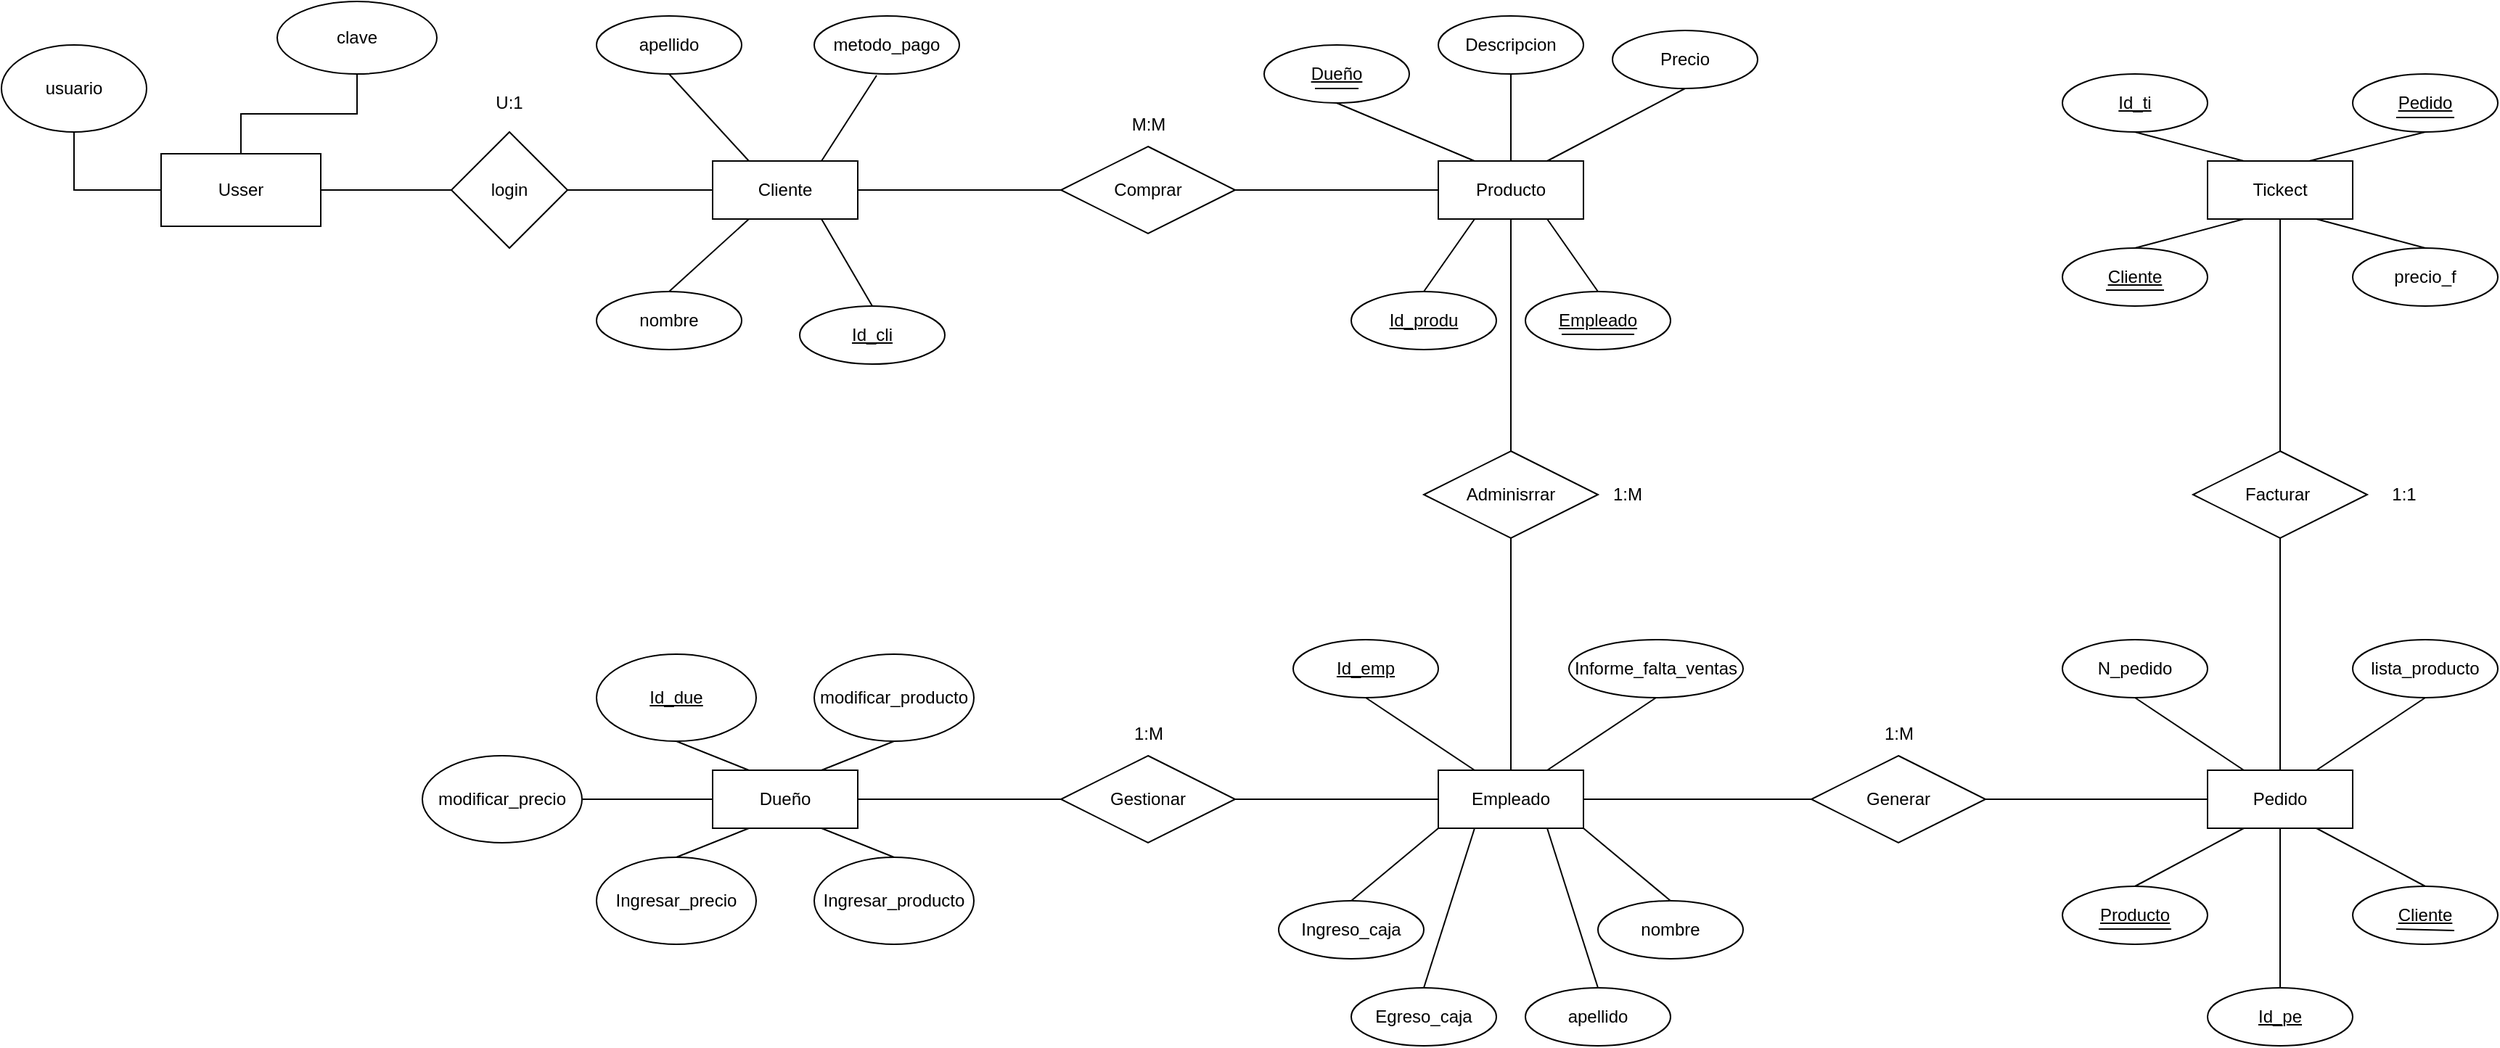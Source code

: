 <mxfile version="21.2.1" type="device">
  <diagram name="Página-1" id="8Ug8fFl8fjnGmv9rclt-">
    <mxGraphModel dx="1907" dy="645" grid="1" gridSize="10" guides="1" tooltips="1" connect="1" arrows="1" fold="1" page="1" pageScale="1" pageWidth="827" pageHeight="1169" math="0" shadow="0">
      <root>
        <mxCell id="0" />
        <mxCell id="1" parent="0" />
        <mxCell id="BpLa_ssaulW1l6H_9I5X-1" value="Cliente" style="whiteSpace=wrap;html=1;align=center;" parent="1" vertex="1">
          <mxGeometry x="-50" y="340" width="100" height="40" as="geometry" />
        </mxCell>
        <mxCell id="BpLa_ssaulW1l6H_9I5X-2" value="nombre" style="ellipse;whiteSpace=wrap;html=1;align=center;" parent="1" vertex="1">
          <mxGeometry x="-130" y="430" width="100" height="40" as="geometry" />
        </mxCell>
        <mxCell id="BpLa_ssaulW1l6H_9I5X-4" value="apellido" style="ellipse;whiteSpace=wrap;html=1;align=center;" parent="1" vertex="1">
          <mxGeometry x="-130" y="240" width="100" height="40" as="geometry" />
        </mxCell>
        <mxCell id="BpLa_ssaulW1l6H_9I5X-5" value="metodo_pago" style="ellipse;whiteSpace=wrap;html=1;align=center;" parent="1" vertex="1">
          <mxGeometry x="20" y="240" width="100" height="40" as="geometry" />
        </mxCell>
        <mxCell id="BpLa_ssaulW1l6H_9I5X-7" value="" style="endArrow=none;html=1;rounded=0;exitX=0.75;exitY=1;exitDx=0;exitDy=0;entryX=0.5;entryY=0;entryDx=0;entryDy=0;" parent="1" source="BpLa_ssaulW1l6H_9I5X-1" target="BpLa_ssaulW1l6H_9I5X-21" edge="1">
          <mxGeometry relative="1" as="geometry">
            <mxPoint x="50" y="359.5" as="sourcePoint" />
            <mxPoint x="70" y="440" as="targetPoint" />
          </mxGeometry>
        </mxCell>
        <mxCell id="BpLa_ssaulW1l6H_9I5X-8" value="" style="endArrow=none;html=1;rounded=0;entryX=0.5;entryY=0;entryDx=0;entryDy=0;exitX=0.25;exitY=1;exitDx=0;exitDy=0;" parent="1" source="BpLa_ssaulW1l6H_9I5X-1" target="BpLa_ssaulW1l6H_9I5X-2" edge="1">
          <mxGeometry relative="1" as="geometry">
            <mxPoint x="35" y="390" as="sourcePoint" />
            <mxPoint x="60" y="480" as="targetPoint" />
          </mxGeometry>
        </mxCell>
        <mxCell id="BpLa_ssaulW1l6H_9I5X-9" value="" style="endArrow=none;html=1;rounded=0;entryX=0.5;entryY=1;entryDx=0;entryDy=0;exitX=0.25;exitY=0;exitDx=0;exitDy=0;" parent="1" source="BpLa_ssaulW1l6H_9I5X-1" target="BpLa_ssaulW1l6H_9I5X-4" edge="1">
          <mxGeometry relative="1" as="geometry">
            <mxPoint x="-15" y="390" as="sourcePoint" />
            <mxPoint x="-70" y="450" as="targetPoint" />
          </mxGeometry>
        </mxCell>
        <mxCell id="BpLa_ssaulW1l6H_9I5X-10" value="" style="endArrow=none;html=1;rounded=0;entryX=0.43;entryY=1.025;entryDx=0;entryDy=0;exitX=0.75;exitY=0;exitDx=0;exitDy=0;entryPerimeter=0;" parent="1" source="BpLa_ssaulW1l6H_9I5X-1" target="BpLa_ssaulW1l6H_9I5X-5" edge="1">
          <mxGeometry relative="1" as="geometry">
            <mxPoint x="45" y="340" as="sourcePoint" />
            <mxPoint y="280" as="targetPoint" />
          </mxGeometry>
        </mxCell>
        <mxCell id="BpLa_ssaulW1l6H_9I5X-14" value="Comprar" style="shape=rhombus;perimeter=rhombusPerimeter;whiteSpace=wrap;html=1;align=center;" parent="1" vertex="1">
          <mxGeometry x="190" y="330" width="120" height="60" as="geometry" />
        </mxCell>
        <mxCell id="BpLa_ssaulW1l6H_9I5X-16" value="Producto" style="whiteSpace=wrap;html=1;align=center;" parent="1" vertex="1">
          <mxGeometry x="450" y="340" width="100" height="40" as="geometry" />
        </mxCell>
        <mxCell id="BpLa_ssaulW1l6H_9I5X-17" value="" style="endArrow=none;html=1;rounded=0;exitX=1;exitY=0.5;exitDx=0;exitDy=0;entryX=0;entryY=0.5;entryDx=0;entryDy=0;" parent="1" source="BpLa_ssaulW1l6H_9I5X-1" target="BpLa_ssaulW1l6H_9I5X-14" edge="1">
          <mxGeometry relative="1" as="geometry">
            <mxPoint x="110" y="430" as="sourcePoint" />
            <mxPoint x="270" y="430" as="targetPoint" />
          </mxGeometry>
        </mxCell>
        <mxCell id="BpLa_ssaulW1l6H_9I5X-18" value="" style="endArrow=none;html=1;rounded=0;exitX=1;exitY=0.5;exitDx=0;exitDy=0;entryX=0;entryY=0.5;entryDx=0;entryDy=0;" parent="1" source="BpLa_ssaulW1l6H_9I5X-14" target="BpLa_ssaulW1l6H_9I5X-16" edge="1">
          <mxGeometry relative="1" as="geometry">
            <mxPoint x="370" y="380" as="sourcePoint" />
            <mxPoint x="510" y="380" as="targetPoint" />
          </mxGeometry>
        </mxCell>
        <mxCell id="BpLa_ssaulW1l6H_9I5X-19" value="M:M" style="text;html=1;align=center;verticalAlign=middle;resizable=0;points=[];autosize=1;strokeColor=none;fillColor=none;" parent="1" vertex="1">
          <mxGeometry x="225" y="300" width="50" height="30" as="geometry" />
        </mxCell>
        <mxCell id="BpLa_ssaulW1l6H_9I5X-21" value="Id_cli" style="ellipse;whiteSpace=wrap;html=1;align=center;fontStyle=4;" parent="1" vertex="1">
          <mxGeometry x="10" y="440" width="100" height="40" as="geometry" />
        </mxCell>
        <mxCell id="BpLa_ssaulW1l6H_9I5X-22" value="Id_produ" style="ellipse;whiteSpace=wrap;html=1;align=center;fontStyle=4;" parent="1" vertex="1">
          <mxGeometry x="390" y="430" width="100" height="40" as="geometry" />
        </mxCell>
        <mxCell id="BpLa_ssaulW1l6H_9I5X-23" value="Descripcion" style="ellipse;whiteSpace=wrap;html=1;align=center;" parent="1" vertex="1">
          <mxGeometry x="450" y="240" width="100" height="40" as="geometry" />
        </mxCell>
        <mxCell id="BpLa_ssaulW1l6H_9I5X-24" value="Precio" style="ellipse;whiteSpace=wrap;html=1;align=center;" parent="1" vertex="1">
          <mxGeometry x="570" y="250" width="100" height="40" as="geometry" />
        </mxCell>
        <mxCell id="BpLa_ssaulW1l6H_9I5X-25" value="" style="endArrow=none;html=1;rounded=0;exitX=0.25;exitY=1;exitDx=0;exitDy=0;entryX=0.5;entryY=0;entryDx=0;entryDy=0;" parent="1" source="BpLa_ssaulW1l6H_9I5X-16" target="BpLa_ssaulW1l6H_9I5X-22" edge="1">
          <mxGeometry relative="1" as="geometry">
            <mxPoint x="670" y="410" as="sourcePoint" />
            <mxPoint x="705" y="470" as="targetPoint" />
          </mxGeometry>
        </mxCell>
        <mxCell id="BpLa_ssaulW1l6H_9I5X-26" value="" style="endArrow=none;html=1;rounded=0;exitX=0.5;exitY=1;exitDx=0;exitDy=0;entryX=0.5;entryY=0;entryDx=0;entryDy=0;" parent="1" source="BpLa_ssaulW1l6H_9I5X-23" target="BpLa_ssaulW1l6H_9I5X-16" edge="1">
          <mxGeometry relative="1" as="geometry">
            <mxPoint x="530" y="260" as="sourcePoint" />
            <mxPoint x="470" y="310" as="targetPoint" />
          </mxGeometry>
        </mxCell>
        <mxCell id="BpLa_ssaulW1l6H_9I5X-28" value="" style="endArrow=none;html=1;rounded=0;exitX=0.5;exitY=1;exitDx=0;exitDy=0;entryX=0.75;entryY=0;entryDx=0;entryDy=0;" parent="1" source="BpLa_ssaulW1l6H_9I5X-24" target="BpLa_ssaulW1l6H_9I5X-16" edge="1">
          <mxGeometry relative="1" as="geometry">
            <mxPoint x="505" y="250" as="sourcePoint" />
            <mxPoint x="540" y="310" as="targetPoint" />
          </mxGeometry>
        </mxCell>
        <mxCell id="BpLa_ssaulW1l6H_9I5X-29" value="Adminisrrar" style="shape=rhombus;perimeter=rhombusPerimeter;whiteSpace=wrap;html=1;align=center;" parent="1" vertex="1">
          <mxGeometry x="440" y="540" width="120" height="60" as="geometry" />
        </mxCell>
        <mxCell id="BpLa_ssaulW1l6H_9I5X-30" value="" style="endArrow=none;html=1;rounded=0;exitX=0.5;exitY=0;exitDx=0;exitDy=0;entryX=0.5;entryY=1;entryDx=0;entryDy=0;" parent="1" source="BpLa_ssaulW1l6H_9I5X-29" target="BpLa_ssaulW1l6H_9I5X-16" edge="1">
          <mxGeometry relative="1" as="geometry">
            <mxPoint x="510" y="420" as="sourcePoint" />
            <mxPoint x="670" y="420" as="targetPoint" />
          </mxGeometry>
        </mxCell>
        <mxCell id="BpLa_ssaulW1l6H_9I5X-31" value="" style="endArrow=none;html=1;rounded=0;" parent="1" source="BpLa_ssaulW1l6H_9I5X-32" target="BpLa_ssaulW1l6H_9I5X-29" edge="1">
          <mxGeometry relative="1" as="geometry">
            <mxPoint x="499.5" y="760" as="sourcePoint" />
            <mxPoint x="499.5" y="600" as="targetPoint" />
          </mxGeometry>
        </mxCell>
        <mxCell id="BpLa_ssaulW1l6H_9I5X-32" value="Empleado" style="whiteSpace=wrap;html=1;align=center;" parent="1" vertex="1">
          <mxGeometry x="450" y="760" width="100" height="40" as="geometry" />
        </mxCell>
        <mxCell id="BpLa_ssaulW1l6H_9I5X-33" value="Dueño" style="whiteSpace=wrap;html=1;align=center;" parent="1" vertex="1">
          <mxGeometry x="-50" y="760" width="100" height="40" as="geometry" />
        </mxCell>
        <mxCell id="BpLa_ssaulW1l6H_9I5X-34" value="Gestionar" style="shape=rhombus;perimeter=rhombusPerimeter;whiteSpace=wrap;html=1;align=center;" parent="1" vertex="1">
          <mxGeometry x="190" y="750" width="120" height="60" as="geometry" />
        </mxCell>
        <mxCell id="BpLa_ssaulW1l6H_9I5X-35" value="" style="endArrow=none;html=1;rounded=0;" parent="1" source="BpLa_ssaulW1l6H_9I5X-33" target="BpLa_ssaulW1l6H_9I5X-34" edge="1">
          <mxGeometry relative="1" as="geometry">
            <mxPoint x="50" y="779.5" as="sourcePoint" />
            <mxPoint x="190" y="779.5" as="targetPoint" />
          </mxGeometry>
        </mxCell>
        <mxCell id="BpLa_ssaulW1l6H_9I5X-36" value="" style="endArrow=none;html=1;rounded=0;entryX=0;entryY=0.5;entryDx=0;entryDy=0;" parent="1" source="BpLa_ssaulW1l6H_9I5X-34" target="BpLa_ssaulW1l6H_9I5X-32" edge="1">
          <mxGeometry relative="1" as="geometry">
            <mxPoint x="300" y="779.5" as="sourcePoint" />
            <mxPoint x="430" y="779.5" as="targetPoint" />
          </mxGeometry>
        </mxCell>
        <mxCell id="BpLa_ssaulW1l6H_9I5X-37" value="1:M" style="text;html=1;align=center;verticalAlign=middle;resizable=0;points=[];autosize=1;strokeColor=none;fillColor=none;" parent="1" vertex="1">
          <mxGeometry x="230" y="720" width="40" height="30" as="geometry" />
        </mxCell>
        <mxCell id="BpLa_ssaulW1l6H_9I5X-38" value="1:M" style="text;html=1;align=center;verticalAlign=middle;resizable=0;points=[];autosize=1;strokeColor=none;fillColor=none;" parent="1" vertex="1">
          <mxGeometry x="560" y="555" width="40" height="30" as="geometry" />
        </mxCell>
        <mxCell id="BpLa_ssaulW1l6H_9I5X-39" value="Id_due" style="ellipse;whiteSpace=wrap;html=1;align=center;fontStyle=4;" parent="1" vertex="1">
          <mxGeometry x="-130" y="680" width="110" height="60" as="geometry" />
        </mxCell>
        <mxCell id="BpLa_ssaulW1l6H_9I5X-41" value="modificar_producto" style="ellipse;whiteSpace=wrap;html=1;align=center;" parent="1" vertex="1">
          <mxGeometry x="20" y="680" width="110" height="60" as="geometry" />
        </mxCell>
        <mxCell id="BpLa_ssaulW1l6H_9I5X-42" value="Ingresar_producto" style="ellipse;whiteSpace=wrap;html=1;align=center;" parent="1" vertex="1">
          <mxGeometry x="20" y="820" width="110" height="60" as="geometry" />
        </mxCell>
        <mxCell id="BpLa_ssaulW1l6H_9I5X-43" value="Ingresar_precio" style="ellipse;whiteSpace=wrap;html=1;align=center;" parent="1" vertex="1">
          <mxGeometry x="-130" y="820" width="110" height="60" as="geometry" />
        </mxCell>
        <mxCell id="BpLa_ssaulW1l6H_9I5X-44" value="modificar_precio" style="ellipse;whiteSpace=wrap;html=1;align=center;" parent="1" vertex="1">
          <mxGeometry x="-250" y="750" width="110" height="60" as="geometry" />
        </mxCell>
        <mxCell id="BpLa_ssaulW1l6H_9I5X-46" value="Empleado" style="ellipse;whiteSpace=wrap;html=1;align=center;fontStyle=4" parent="1" vertex="1">
          <mxGeometry x="510" y="430" width="100" height="40" as="geometry" />
        </mxCell>
        <mxCell id="BpLa_ssaulW1l6H_9I5X-47" value="Dueño" style="ellipse;whiteSpace=wrap;html=1;align=center;fontStyle=4" parent="1" vertex="1">
          <mxGeometry x="330" y="260" width="100" height="40" as="geometry" />
        </mxCell>
        <mxCell id="BpLa_ssaulW1l6H_9I5X-49" value="" style="endArrow=none;html=1;rounded=0;exitX=0.5;exitY=1;exitDx=0;exitDy=0;entryX=0.25;entryY=0;entryDx=0;entryDy=0;" parent="1" source="BpLa_ssaulW1l6H_9I5X-47" target="BpLa_ssaulW1l6H_9I5X-16" edge="1">
          <mxGeometry relative="1" as="geometry">
            <mxPoint x="450" y="290" as="sourcePoint" />
            <mxPoint x="355" y="340" as="targetPoint" />
          </mxGeometry>
        </mxCell>
        <mxCell id="BpLa_ssaulW1l6H_9I5X-50" value="" style="endArrow=none;html=1;rounded=0;exitX=0.75;exitY=1;exitDx=0;exitDy=0;entryX=0.5;entryY=0;entryDx=0;entryDy=0;" parent="1" source="BpLa_ssaulW1l6H_9I5X-16" target="BpLa_ssaulW1l6H_9I5X-46" edge="1">
          <mxGeometry relative="1" as="geometry">
            <mxPoint x="630" y="300" as="sourcePoint" />
            <mxPoint x="535" y="350" as="targetPoint" />
          </mxGeometry>
        </mxCell>
        <mxCell id="BpLa_ssaulW1l6H_9I5X-52" value="" style="endArrow=none;html=1;rounded=0;entryX=0.5;entryY=0;entryDx=0;entryDy=0;" parent="1" edge="1">
          <mxGeometry relative="1" as="geometry">
            <mxPoint x="585" y="459.5" as="sourcePoint" />
            <mxPoint x="535" y="459.5" as="targetPoint" />
          </mxGeometry>
        </mxCell>
        <mxCell id="BpLa_ssaulW1l6H_9I5X-53" value="" style="endArrow=none;html=1;rounded=0;entryX=0.5;entryY=0;entryDx=0;entryDy=0;" parent="1" edge="1">
          <mxGeometry relative="1" as="geometry">
            <mxPoint x="395" y="290" as="sourcePoint" />
            <mxPoint x="365" y="290" as="targetPoint" />
          </mxGeometry>
        </mxCell>
        <mxCell id="BpLa_ssaulW1l6H_9I5X-54" value="" style="endArrow=none;html=1;rounded=0;exitX=1;exitY=0.5;exitDx=0;exitDy=0;entryX=0;entryY=0.5;entryDx=0;entryDy=0;" parent="1" source="BpLa_ssaulW1l6H_9I5X-44" target="BpLa_ssaulW1l6H_9I5X-33" edge="1">
          <mxGeometry relative="1" as="geometry">
            <mxPoint x="-130" y="760" as="sourcePoint" />
            <mxPoint x="-95" y="820" as="targetPoint" />
          </mxGeometry>
        </mxCell>
        <mxCell id="BpLa_ssaulW1l6H_9I5X-55" value="" style="endArrow=none;html=1;rounded=0;exitX=0.5;exitY=0;exitDx=0;exitDy=0;entryX=0.25;entryY=1;entryDx=0;entryDy=0;" parent="1" source="BpLa_ssaulW1l6H_9I5X-43" target="BpLa_ssaulW1l6H_9I5X-33" edge="1">
          <mxGeometry relative="1" as="geometry">
            <mxPoint x="-130" y="790" as="sourcePoint" />
            <mxPoint x="-40" y="790" as="targetPoint" />
          </mxGeometry>
        </mxCell>
        <mxCell id="BpLa_ssaulW1l6H_9I5X-56" value="" style="endArrow=none;html=1;rounded=0;exitX=0.5;exitY=0;exitDx=0;exitDy=0;entryX=0.75;entryY=1;entryDx=0;entryDy=0;" parent="1" source="BpLa_ssaulW1l6H_9I5X-42" target="BpLa_ssaulW1l6H_9I5X-33" edge="1">
          <mxGeometry relative="1" as="geometry">
            <mxPoint x="-65" y="830" as="sourcePoint" />
            <mxPoint x="-15" y="820" as="targetPoint" />
          </mxGeometry>
        </mxCell>
        <mxCell id="BpLa_ssaulW1l6H_9I5X-57" value="" style="endArrow=none;html=1;rounded=0;exitX=0.75;exitY=0;exitDx=0;exitDy=0;entryX=0.5;entryY=1;entryDx=0;entryDy=0;" parent="1" source="BpLa_ssaulW1l6H_9I5X-33" target="BpLa_ssaulW1l6H_9I5X-41" edge="1">
          <mxGeometry relative="1" as="geometry">
            <mxPoint x="30" y="740" as="sourcePoint" />
            <mxPoint x="-20" y="720" as="targetPoint" />
          </mxGeometry>
        </mxCell>
        <mxCell id="BpLa_ssaulW1l6H_9I5X-58" value="" style="endArrow=none;html=1;rounded=0;exitX=0.25;exitY=0;exitDx=0;exitDy=0;entryX=0.5;entryY=1;entryDx=0;entryDy=0;" parent="1" source="BpLa_ssaulW1l6H_9I5X-33" target="BpLa_ssaulW1l6H_9I5X-39" edge="1">
          <mxGeometry relative="1" as="geometry">
            <mxPoint x="35" y="770" as="sourcePoint" />
            <mxPoint x="85" y="750" as="targetPoint" />
          </mxGeometry>
        </mxCell>
        <mxCell id="BpLa_ssaulW1l6H_9I5X-59" value="Generar" style="shape=rhombus;perimeter=rhombusPerimeter;whiteSpace=wrap;html=1;align=center;" parent="1" vertex="1">
          <mxGeometry x="707" y="750" width="120" height="60" as="geometry" />
        </mxCell>
        <mxCell id="BpLa_ssaulW1l6H_9I5X-61" value="" style="endArrow=none;html=1;rounded=0;entryX=0;entryY=0.5;entryDx=0;entryDy=0;exitX=1;exitY=0.5;exitDx=0;exitDy=0;" parent="1" source="BpLa_ssaulW1l6H_9I5X-32" target="BpLa_ssaulW1l6H_9I5X-59" edge="1">
          <mxGeometry relative="1" as="geometry">
            <mxPoint x="560" y="790" as="sourcePoint" />
            <mxPoint x="700" y="790" as="targetPoint" />
          </mxGeometry>
        </mxCell>
        <mxCell id="BpLa_ssaulW1l6H_9I5X-62" value="" style="endArrow=none;html=1;rounded=0;entryX=0;entryY=0.5;entryDx=0;entryDy=0;exitX=1;exitY=0.5;exitDx=0;exitDy=0;" parent="1" source="BpLa_ssaulW1l6H_9I5X-59" target="BpLa_ssaulW1l6H_9I5X-63" edge="1">
          <mxGeometry relative="1" as="geometry">
            <mxPoint x="850" y="790" as="sourcePoint" />
            <mxPoint x="1007" y="790" as="targetPoint" />
          </mxGeometry>
        </mxCell>
        <mxCell id="BpLa_ssaulW1l6H_9I5X-63" value="Pedido" style="whiteSpace=wrap;html=1;align=center;" parent="1" vertex="1">
          <mxGeometry x="980" y="760" width="100" height="40" as="geometry" />
        </mxCell>
        <mxCell id="BpLa_ssaulW1l6H_9I5X-64" value="1:M" style="text;html=1;align=center;verticalAlign=middle;resizable=0;points=[];autosize=1;strokeColor=none;fillColor=none;" parent="1" vertex="1">
          <mxGeometry x="747" y="720" width="40" height="30" as="geometry" />
        </mxCell>
        <mxCell id="BpLa_ssaulW1l6H_9I5X-65" value="Id_emp" style="ellipse;whiteSpace=wrap;html=1;align=center;fontStyle=4;" parent="1" vertex="1">
          <mxGeometry x="350" y="670" width="100" height="40" as="geometry" />
        </mxCell>
        <mxCell id="BpLa_ssaulW1l6H_9I5X-66" value="nombre" style="ellipse;whiteSpace=wrap;html=1;align=center;" parent="1" vertex="1">
          <mxGeometry x="560" y="850" width="100" height="40" as="geometry" />
        </mxCell>
        <mxCell id="BpLa_ssaulW1l6H_9I5X-67" value="Informe_falta_ventas" style="ellipse;whiteSpace=wrap;html=1;align=center;" parent="1" vertex="1">
          <mxGeometry x="540" y="670" width="120" height="40" as="geometry" />
        </mxCell>
        <mxCell id="BpLa_ssaulW1l6H_9I5X-68" value="Ingreso_caja" style="ellipse;whiteSpace=wrap;html=1;align=center;" parent="1" vertex="1">
          <mxGeometry x="340" y="850" width="100" height="40" as="geometry" />
        </mxCell>
        <mxCell id="BpLa_ssaulW1l6H_9I5X-69" value="apellido" style="ellipse;whiteSpace=wrap;html=1;align=center;" parent="1" vertex="1">
          <mxGeometry x="510" y="910" width="100" height="40" as="geometry" />
        </mxCell>
        <mxCell id="BpLa_ssaulW1l6H_9I5X-71" value="Egreso_caja" style="ellipse;whiteSpace=wrap;html=1;align=center;" parent="1" vertex="1">
          <mxGeometry x="390" y="910" width="100" height="40" as="geometry" />
        </mxCell>
        <mxCell id="BpLa_ssaulW1l6H_9I5X-72" value="" style="endArrow=none;html=1;rounded=0;entryX=0;entryY=1;entryDx=0;entryDy=0;exitX=0.5;exitY=0;exitDx=0;exitDy=0;" parent="1" source="BpLa_ssaulW1l6H_9I5X-68" target="BpLa_ssaulW1l6H_9I5X-32" edge="1">
          <mxGeometry relative="1" as="geometry">
            <mxPoint x="440" y="849" as="sourcePoint" />
            <mxPoint x="580" y="849" as="targetPoint" />
          </mxGeometry>
        </mxCell>
        <mxCell id="BpLa_ssaulW1l6H_9I5X-73" value="" style="endArrow=none;html=1;rounded=0;entryX=1;entryY=1;entryDx=0;entryDy=0;exitX=0.5;exitY=0;exitDx=0;exitDy=0;" parent="1" source="BpLa_ssaulW1l6H_9I5X-66" target="BpLa_ssaulW1l6H_9I5X-32" edge="1">
          <mxGeometry relative="1" as="geometry">
            <mxPoint x="480" y="870" as="sourcePoint" />
            <mxPoint x="540" y="820" as="targetPoint" />
          </mxGeometry>
        </mxCell>
        <mxCell id="BpLa_ssaulW1l6H_9I5X-74" value="" style="endArrow=none;html=1;rounded=0;entryX=0.75;entryY=1;entryDx=0;entryDy=0;exitX=0.5;exitY=0;exitDx=0;exitDy=0;" parent="1" source="BpLa_ssaulW1l6H_9I5X-69" target="BpLa_ssaulW1l6H_9I5X-32" edge="1">
          <mxGeometry relative="1" as="geometry">
            <mxPoint x="550" y="860" as="sourcePoint" />
            <mxPoint x="490" y="810" as="targetPoint" />
          </mxGeometry>
        </mxCell>
        <mxCell id="BpLa_ssaulW1l6H_9I5X-75" value="" style="endArrow=none;html=1;rounded=0;entryX=0.25;entryY=1;entryDx=0;entryDy=0;exitX=0.5;exitY=0;exitDx=0;exitDy=0;" parent="1" source="BpLa_ssaulW1l6H_9I5X-71" target="BpLa_ssaulW1l6H_9I5X-32" edge="1">
          <mxGeometry relative="1" as="geometry">
            <mxPoint x="505" y="930" as="sourcePoint" />
            <mxPoint x="470" y="820" as="targetPoint" />
          </mxGeometry>
        </mxCell>
        <mxCell id="BpLa_ssaulW1l6H_9I5X-76" value="N_pedido" style="ellipse;whiteSpace=wrap;html=1;align=center;" parent="1" vertex="1">
          <mxGeometry x="880" y="670" width="100" height="40" as="geometry" />
        </mxCell>
        <mxCell id="BpLa_ssaulW1l6H_9I5X-77" value="Producto" style="ellipse;whiteSpace=wrap;html=1;align=center;fontStyle=4" parent="1" vertex="1">
          <mxGeometry x="880" y="840" width="100" height="40" as="geometry" />
        </mxCell>
        <mxCell id="BpLa_ssaulW1l6H_9I5X-78" value="Cliente" style="ellipse;whiteSpace=wrap;html=1;align=center;fontStyle=4" parent="1" vertex="1">
          <mxGeometry x="1080" y="840" width="100" height="40" as="geometry" />
        </mxCell>
        <mxCell id="BpLa_ssaulW1l6H_9I5X-79" value="lista_producto" style="ellipse;whiteSpace=wrap;html=1;align=center;" parent="1" vertex="1">
          <mxGeometry x="1080" y="670" width="100" height="40" as="geometry" />
        </mxCell>
        <mxCell id="BpLa_ssaulW1l6H_9I5X-80" value="Id_pe" style="ellipse;whiteSpace=wrap;html=1;align=center;fontStyle=4;" parent="1" vertex="1">
          <mxGeometry x="980" y="910" width="100" height="40" as="geometry" />
        </mxCell>
        <mxCell id="BpLa_ssaulW1l6H_9I5X-81" value="" style="endArrow=none;html=1;rounded=0;entryX=0.25;entryY=0;entryDx=0;entryDy=0;exitX=0.5;exitY=1;exitDx=0;exitDy=0;" parent="1" source="BpLa_ssaulW1l6H_9I5X-65" target="BpLa_ssaulW1l6H_9I5X-32" edge="1">
          <mxGeometry relative="1" as="geometry">
            <mxPoint x="400" y="860" as="sourcePoint" />
            <mxPoint x="460" y="810" as="targetPoint" />
          </mxGeometry>
        </mxCell>
        <mxCell id="BpLa_ssaulW1l6H_9I5X-82" value="" style="endArrow=none;html=1;rounded=0;entryX=0.75;entryY=0;entryDx=0;entryDy=0;exitX=0.5;exitY=1;exitDx=0;exitDy=0;" parent="1" source="BpLa_ssaulW1l6H_9I5X-67" target="BpLa_ssaulW1l6H_9I5X-32" edge="1">
          <mxGeometry relative="1" as="geometry">
            <mxPoint x="535" y="690" as="sourcePoint" />
            <mxPoint x="610" y="740" as="targetPoint" />
          </mxGeometry>
        </mxCell>
        <mxCell id="BpLa_ssaulW1l6H_9I5X-84" value="" style="endArrow=none;html=1;rounded=0;entryX=0.5;entryY=0;entryDx=0;entryDy=0;exitX=0.25;exitY=1;exitDx=0;exitDy=0;" parent="1" source="BpLa_ssaulW1l6H_9I5X-63" target="BpLa_ssaulW1l6H_9I5X-77" edge="1">
          <mxGeometry relative="1" as="geometry">
            <mxPoint x="905" y="920" as="sourcePoint" />
            <mxPoint x="980" y="970" as="targetPoint" />
          </mxGeometry>
        </mxCell>
        <mxCell id="BpLa_ssaulW1l6H_9I5X-85" value="" style="endArrow=none;html=1;rounded=0;entryX=0.5;entryY=0;entryDx=0;entryDy=0;exitX=0.5;exitY=1;exitDx=0;exitDy=0;" parent="1" source="BpLa_ssaulW1l6H_9I5X-63" target="BpLa_ssaulW1l6H_9I5X-80" edge="1">
          <mxGeometry relative="1" as="geometry">
            <mxPoint x="1015" y="810" as="sourcePoint" />
            <mxPoint x="940" y="850" as="targetPoint" />
          </mxGeometry>
        </mxCell>
        <mxCell id="BpLa_ssaulW1l6H_9I5X-86" value="" style="endArrow=none;html=1;rounded=0;entryX=0.5;entryY=0;entryDx=0;entryDy=0;exitX=0.75;exitY=1;exitDx=0;exitDy=0;" parent="1" source="BpLa_ssaulW1l6H_9I5X-63" target="BpLa_ssaulW1l6H_9I5X-78" edge="1">
          <mxGeometry relative="1" as="geometry">
            <mxPoint x="1040" y="810" as="sourcePoint" />
            <mxPoint x="1040" y="920" as="targetPoint" />
          </mxGeometry>
        </mxCell>
        <mxCell id="BpLa_ssaulW1l6H_9I5X-87" value="" style="endArrow=none;html=1;rounded=0;entryX=0.75;entryY=0;entryDx=0;entryDy=0;exitX=0.5;exitY=1;exitDx=0;exitDy=0;" parent="1" source="BpLa_ssaulW1l6H_9I5X-79" target="BpLa_ssaulW1l6H_9I5X-63" edge="1">
          <mxGeometry relative="1" as="geometry">
            <mxPoint x="1130" y="760" as="sourcePoint" />
            <mxPoint x="1205" y="800" as="targetPoint" />
          </mxGeometry>
        </mxCell>
        <mxCell id="BpLa_ssaulW1l6H_9I5X-88" value="" style="endArrow=none;html=1;rounded=0;entryX=0.25;entryY=0;entryDx=0;entryDy=0;exitX=0.5;exitY=1;exitDx=0;exitDy=0;" parent="1" source="BpLa_ssaulW1l6H_9I5X-76" target="BpLa_ssaulW1l6H_9I5X-63" edge="1">
          <mxGeometry relative="1" as="geometry">
            <mxPoint x="1140" y="720" as="sourcePoint" />
            <mxPoint x="1065" y="770" as="targetPoint" />
          </mxGeometry>
        </mxCell>
        <mxCell id="BpLa_ssaulW1l6H_9I5X-89" value="Facturar&amp;nbsp;" style="shape=rhombus;perimeter=rhombusPerimeter;whiteSpace=wrap;html=1;align=center;" parent="1" vertex="1">
          <mxGeometry x="970" y="540" width="120" height="60" as="geometry" />
        </mxCell>
        <mxCell id="BpLa_ssaulW1l6H_9I5X-90" value="" style="endArrow=none;html=1;rounded=0;" parent="1" source="BpLa_ssaulW1l6H_9I5X-89" target="BpLa_ssaulW1l6H_9I5X-63" edge="1">
          <mxGeometry relative="1" as="geometry">
            <mxPoint x="1029.5" y="650" as="sourcePoint" />
            <mxPoint x="1029.5" y="760" as="targetPoint" />
          </mxGeometry>
        </mxCell>
        <mxCell id="BpLa_ssaulW1l6H_9I5X-92" value="" style="endArrow=none;html=1;rounded=0;entryX=0.75;entryY=0;entryDx=0;entryDy=0;" parent="1" edge="1">
          <mxGeometry relative="1" as="geometry">
            <mxPoint x="1150" y="870.5" as="sourcePoint" />
            <mxPoint x="1110" y="869.5" as="targetPoint" />
          </mxGeometry>
        </mxCell>
        <mxCell id="BpLa_ssaulW1l6H_9I5X-93" value="" style="endArrow=none;html=1;rounded=0;entryX=0.75;entryY=0;entryDx=0;entryDy=0;" parent="1" edge="1">
          <mxGeometry relative="1" as="geometry">
            <mxPoint x="955" y="869.5" as="sourcePoint" />
            <mxPoint x="905" y="869.5" as="targetPoint" />
          </mxGeometry>
        </mxCell>
        <mxCell id="BpLa_ssaulW1l6H_9I5X-94" value="" style="endArrow=none;html=1;rounded=0;" parent="1" source="BpLa_ssaulW1l6H_9I5X-95" target="BpLa_ssaulW1l6H_9I5X-89" edge="1">
          <mxGeometry relative="1" as="geometry">
            <mxPoint x="1029.5" y="480" as="sourcePoint" />
            <mxPoint x="1029.5" y="590" as="targetPoint" />
          </mxGeometry>
        </mxCell>
        <mxCell id="BpLa_ssaulW1l6H_9I5X-95" value="Tickect" style="whiteSpace=wrap;html=1;align=center;" parent="1" vertex="1">
          <mxGeometry x="980" y="340" width="100" height="40" as="geometry" />
        </mxCell>
        <mxCell id="BpLa_ssaulW1l6H_9I5X-96" value="1:1" style="text;html=1;align=center;verticalAlign=middle;resizable=0;points=[];autosize=1;strokeColor=none;fillColor=none;" parent="1" vertex="1">
          <mxGeometry x="1095" y="555" width="40" height="30" as="geometry" />
        </mxCell>
        <mxCell id="BpLa_ssaulW1l6H_9I5X-98" value="Cliente" style="ellipse;whiteSpace=wrap;html=1;align=center;fontStyle=4" parent="1" vertex="1">
          <mxGeometry x="880" y="400" width="100" height="40" as="geometry" />
        </mxCell>
        <mxCell id="BpLa_ssaulW1l6H_9I5X-100" value="Id_ti" style="ellipse;whiteSpace=wrap;html=1;align=center;fontStyle=4;" parent="1" vertex="1">
          <mxGeometry x="880" y="280" width="100" height="40" as="geometry" />
        </mxCell>
        <mxCell id="BpLa_ssaulW1l6H_9I5X-101" value="Pedido" style="ellipse;whiteSpace=wrap;html=1;align=center;fontStyle=4" parent="1" vertex="1">
          <mxGeometry x="1080" y="280" width="100" height="40" as="geometry" />
        </mxCell>
        <mxCell id="BpLa_ssaulW1l6H_9I5X-102" value="precio_f" style="ellipse;whiteSpace=wrap;html=1;align=center;fontStyle=0;" parent="1" vertex="1">
          <mxGeometry x="1080" y="400" width="100" height="40" as="geometry" />
        </mxCell>
        <mxCell id="BpLa_ssaulW1l6H_9I5X-103" value="" style="endArrow=none;html=1;rounded=0;" parent="1" edge="1">
          <mxGeometry relative="1" as="geometry">
            <mxPoint x="910" y="429" as="sourcePoint" />
            <mxPoint x="950" y="429" as="targetPoint" />
          </mxGeometry>
        </mxCell>
        <mxCell id="BpLa_ssaulW1l6H_9I5X-104" value="" style="endArrow=none;html=1;rounded=0;" parent="1" edge="1">
          <mxGeometry relative="1" as="geometry">
            <mxPoint x="1150" y="310" as="sourcePoint" />
            <mxPoint x="1110" y="310" as="targetPoint" />
          </mxGeometry>
        </mxCell>
        <mxCell id="BpLa_ssaulW1l6H_9I5X-105" value="" style="endArrow=none;html=1;rounded=0;exitX=0.75;exitY=1;exitDx=0;exitDy=0;entryX=0.5;entryY=0;entryDx=0;entryDy=0;" parent="1" source="BpLa_ssaulW1l6H_9I5X-95" target="BpLa_ssaulW1l6H_9I5X-102" edge="1">
          <mxGeometry relative="1" as="geometry">
            <mxPoint x="1040" y="390" as="sourcePoint" />
            <mxPoint x="1040" y="550" as="targetPoint" />
          </mxGeometry>
        </mxCell>
        <mxCell id="BpLa_ssaulW1l6H_9I5X-106" value="" style="endArrow=none;html=1;rounded=0;exitX=0.25;exitY=1;exitDx=0;exitDy=0;entryX=0.5;entryY=0;entryDx=0;entryDy=0;" parent="1" source="BpLa_ssaulW1l6H_9I5X-95" target="BpLa_ssaulW1l6H_9I5X-98" edge="1">
          <mxGeometry relative="1" as="geometry">
            <mxPoint x="930" y="380" as="sourcePoint" />
            <mxPoint x="1005" y="400" as="targetPoint" />
          </mxGeometry>
        </mxCell>
        <mxCell id="BpLa_ssaulW1l6H_9I5X-107" value="" style="endArrow=none;html=1;rounded=0;exitX=0.25;exitY=0;exitDx=0;exitDy=0;entryX=0.5;entryY=1;entryDx=0;entryDy=0;" parent="1" source="BpLa_ssaulW1l6H_9I5X-95" target="BpLa_ssaulW1l6H_9I5X-100" edge="1">
          <mxGeometry relative="1" as="geometry">
            <mxPoint x="1015" y="390" as="sourcePoint" />
            <mxPoint x="940" y="410" as="targetPoint" />
          </mxGeometry>
        </mxCell>
        <mxCell id="BpLa_ssaulW1l6H_9I5X-108" value="" style="endArrow=none;html=1;rounded=0;entryX=0.5;entryY=1;entryDx=0;entryDy=0;" parent="1" target="BpLa_ssaulW1l6H_9I5X-101" edge="1">
          <mxGeometry relative="1" as="geometry">
            <mxPoint x="1050" y="340" as="sourcePoint" />
            <mxPoint x="940" y="330" as="targetPoint" />
          </mxGeometry>
        </mxCell>
        <mxCell id="IPQNaH_uUHFEe18PuN09-1" value="" style="endArrow=none;html=1;rounded=0;entryX=0;entryY=0.5;entryDx=0;entryDy=0;exitX=1;exitY=0.5;exitDx=0;exitDy=0;" parent="1" source="IPQNaH_uUHFEe18PuN09-7" target="BpLa_ssaulW1l6H_9I5X-1" edge="1">
          <mxGeometry width="50" height="50" relative="1" as="geometry">
            <mxPoint x="-320" y="360" as="sourcePoint" />
            <mxPoint x="-180" y="320" as="targetPoint" />
          </mxGeometry>
        </mxCell>
        <mxCell id="IPQNaH_uUHFEe18PuN09-4" style="edgeStyle=orthogonalEdgeStyle;rounded=0;orthogonalLoop=1;jettySize=auto;html=1;endArrow=none;endFill=0;" parent="1" source="IPQNaH_uUHFEe18PuN09-2" target="IPQNaH_uUHFEe18PuN09-3" edge="1">
          <mxGeometry relative="1" as="geometry" />
        </mxCell>
        <mxCell id="IPQNaH_uUHFEe18PuN09-6" style="edgeStyle=orthogonalEdgeStyle;rounded=0;orthogonalLoop=1;jettySize=auto;html=1;entryX=0.5;entryY=1;entryDx=0;entryDy=0;endArrow=none;endFill=0;" parent="1" source="IPQNaH_uUHFEe18PuN09-2" target="IPQNaH_uUHFEe18PuN09-5" edge="1">
          <mxGeometry relative="1" as="geometry" />
        </mxCell>
        <mxCell id="IPQNaH_uUHFEe18PuN09-2" value="Usser" style="rounded=0;whiteSpace=wrap;html=1;" parent="1" vertex="1">
          <mxGeometry x="-430" y="335" width="110" height="50" as="geometry" />
        </mxCell>
        <mxCell id="IPQNaH_uUHFEe18PuN09-3" value="usuario" style="ellipse;whiteSpace=wrap;html=1;" parent="1" vertex="1">
          <mxGeometry x="-540" y="260" width="100" height="60" as="geometry" />
        </mxCell>
        <mxCell id="IPQNaH_uUHFEe18PuN09-5" value="clave" style="ellipse;whiteSpace=wrap;html=1;" parent="1" vertex="1">
          <mxGeometry x="-350" y="230" width="110" height="50" as="geometry" />
        </mxCell>
        <mxCell id="IPQNaH_uUHFEe18PuN09-8" style="edgeStyle=orthogonalEdgeStyle;rounded=0;orthogonalLoop=1;jettySize=auto;html=1;entryX=1;entryY=0.5;entryDx=0;entryDy=0;endArrow=none;endFill=0;" parent="1" source="IPQNaH_uUHFEe18PuN09-7" target="IPQNaH_uUHFEe18PuN09-2" edge="1">
          <mxGeometry relative="1" as="geometry" />
        </mxCell>
        <mxCell id="IPQNaH_uUHFEe18PuN09-7" value="login" style="rhombus;whiteSpace=wrap;html=1;" parent="1" vertex="1">
          <mxGeometry x="-230" y="320" width="80" height="80" as="geometry" />
        </mxCell>
        <mxCell id="KLT18s4SECWYf88OWxM2-1" value="U:1" style="text;html=1;strokeColor=none;fillColor=none;align=center;verticalAlign=middle;whiteSpace=wrap;rounded=0;" vertex="1" parent="1">
          <mxGeometry x="-220" y="285" width="60" height="30" as="geometry" />
        </mxCell>
      </root>
    </mxGraphModel>
  </diagram>
</mxfile>
